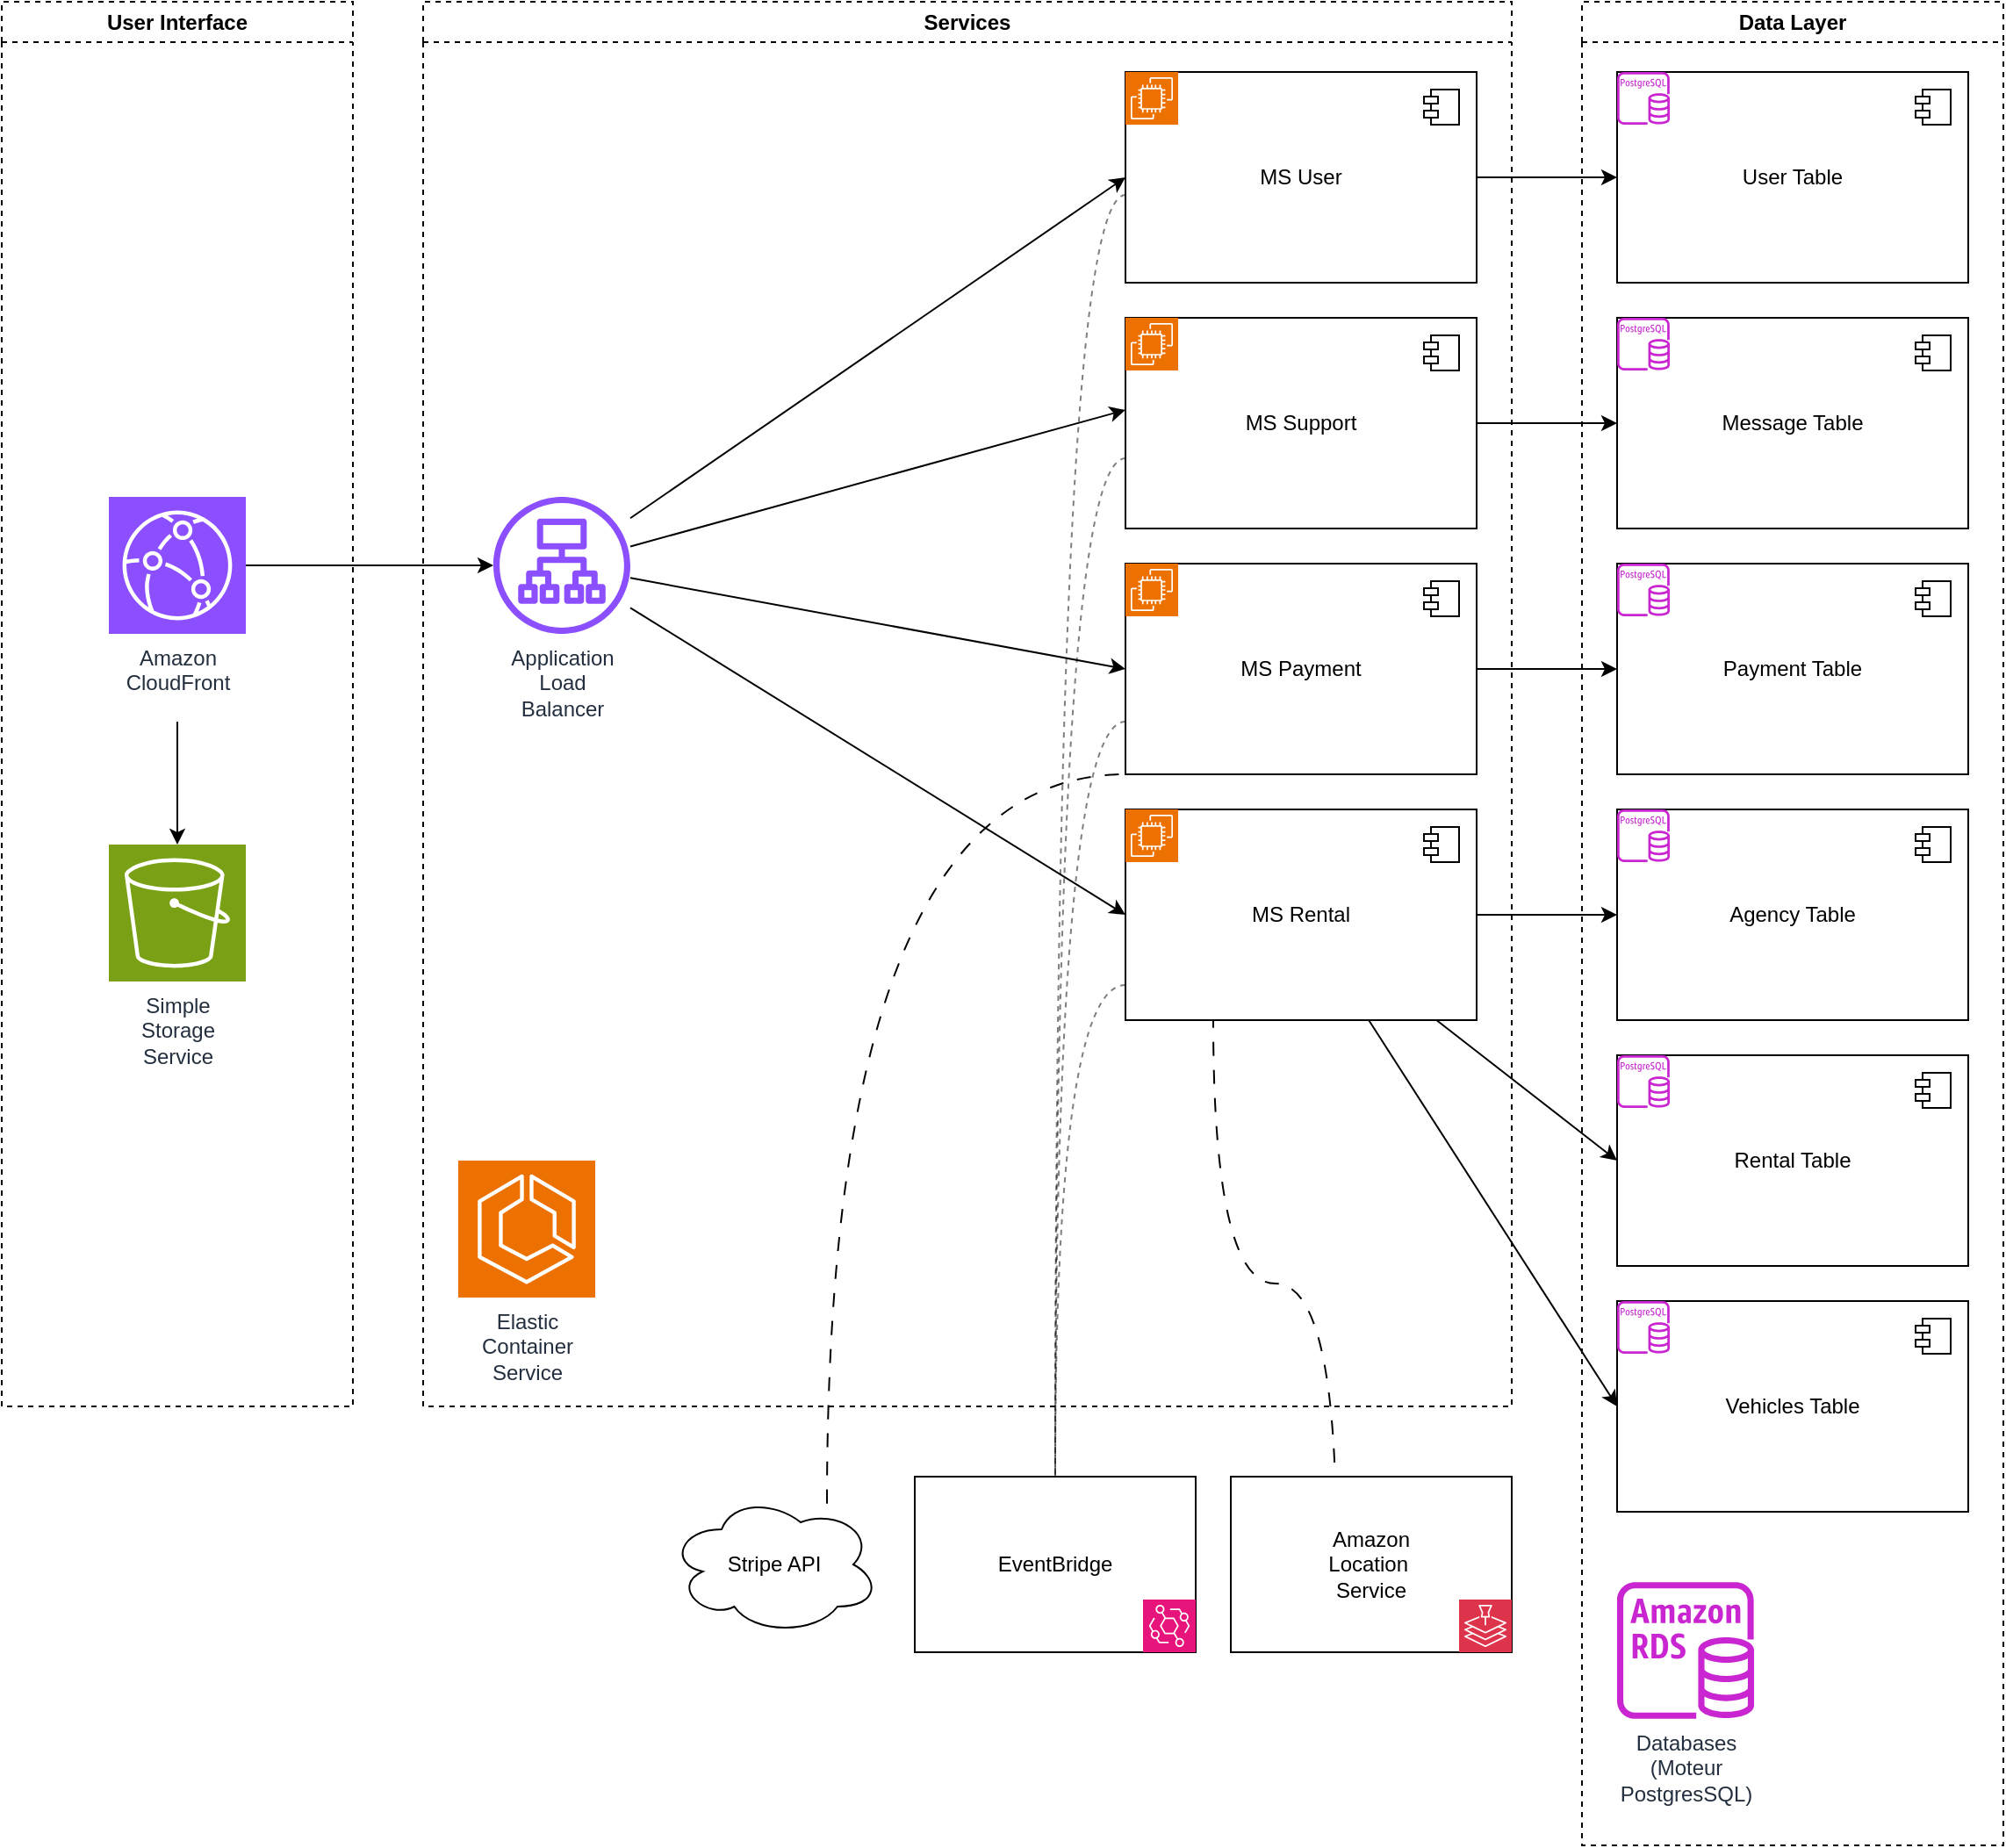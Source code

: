 <mxfile version="25.0.3">
  <diagram id="cz5hdwCHn2es3oHSi07s" name="Page-2">
    <mxGraphModel dx="1949" dy="1080" grid="1" gridSize="10" guides="1" tooltips="1" connect="1" arrows="1" fold="1" page="1" pageScale="1" pageWidth="827" pageHeight="1169" math="0" shadow="0">
      <root>
        <mxCell id="0" />
        <mxCell id="1" parent="0" />
        <mxCell id="n6iqtA9pawPMGEeuRGnq-2" value="User Interface" style="swimlane;whiteSpace=wrap;html=1;dashed=1;" parent="1" vertex="1">
          <mxGeometry x="40" y="80" width="200" height="800" as="geometry" />
        </mxCell>
        <mxCell id="nG6jIzAjd3M2EOjzeDXq-2" value="Simple&lt;div&gt;Storage&lt;/div&gt;&lt;div&gt;Service&lt;/div&gt;" style="sketch=0;points=[[0,0,0],[0.25,0,0],[0.5,0,0],[0.75,0,0],[1,0,0],[0,1,0],[0.25,1,0],[0.5,1,0],[0.75,1,0],[1,1,0],[0,0.25,0],[0,0.5,0],[0,0.75,0],[1,0.25,0],[1,0.5,0],[1,0.75,0]];outlineConnect=0;fontColor=#232F3E;fillColor=#7AA116;strokeColor=#ffffff;dashed=0;verticalLabelPosition=bottom;verticalAlign=top;align=center;html=1;fontSize=12;fontStyle=0;aspect=fixed;shape=mxgraph.aws4.resourceIcon;resIcon=mxgraph.aws4.s3;" parent="n6iqtA9pawPMGEeuRGnq-2" vertex="1">
          <mxGeometry x="61" y="480" width="78" height="78" as="geometry" />
        </mxCell>
        <mxCell id="nG6jIzAjd3M2EOjzeDXq-1" value="Amazon&lt;div&gt;CloudFront&lt;/div&gt;" style="sketch=0;points=[[0,0,0],[0.25,0,0],[0.5,0,0],[0.75,0,0],[1,0,0],[0,1,0],[0.25,1,0],[0.5,1,0],[0.75,1,0],[1,1,0],[0,0.25,0],[0,0.5,0],[0,0.75,0],[1,0.25,0],[1,0.5,0],[1,0.75,0]];outlineConnect=0;fontColor=#232F3E;fillColor=#8C4FFF;strokeColor=#ffffff;dashed=0;verticalLabelPosition=bottom;verticalAlign=top;align=center;html=1;fontSize=12;fontStyle=0;aspect=fixed;shape=mxgraph.aws4.resourceIcon;resIcon=mxgraph.aws4.cloudfront;" parent="n6iqtA9pawPMGEeuRGnq-2" vertex="1">
          <mxGeometry x="61" y="282" width="78" height="78" as="geometry" />
        </mxCell>
        <mxCell id="n6iqtA9pawPMGEeuRGnq-3" value="Services" style="swimlane;whiteSpace=wrap;html=1;dashed=1;" parent="1" vertex="1">
          <mxGeometry x="280" y="80" width="620" height="800" as="geometry" />
        </mxCell>
        <mxCell id="Qvafwn8KwQKeaf4Dy1DN-21" style="rounded=0;orthogonalLoop=1;jettySize=auto;html=1;entryX=0;entryY=0.5;entryDx=0;entryDy=0;" parent="n6iqtA9pawPMGEeuRGnq-3" source="nG6jIzAjd3M2EOjzeDXq-3" target="MJ6ArgX4UISKQnVTiwPL-12" edge="1">
          <mxGeometry relative="1" as="geometry" />
        </mxCell>
        <mxCell id="Qvafwn8KwQKeaf4Dy1DN-22" style="rounded=0;orthogonalLoop=1;jettySize=auto;html=1;entryX=0;entryY=0.75;entryDx=0;entryDy=0;" parent="n6iqtA9pawPMGEeuRGnq-3" source="nG6jIzAjd3M2EOjzeDXq-3" target="MJ6ArgX4UISKQnVTiwPL-10" edge="1">
          <mxGeometry relative="1" as="geometry" />
        </mxCell>
        <mxCell id="Qvafwn8KwQKeaf4Dy1DN-23" style="rounded=0;orthogonalLoop=1;jettySize=auto;html=1;entryX=0;entryY=0.5;entryDx=0;entryDy=0;" parent="n6iqtA9pawPMGEeuRGnq-3" source="nG6jIzAjd3M2EOjzeDXq-3" target="x-ptlECV4IZJqskLPKmx-1" edge="1">
          <mxGeometry relative="1" as="geometry" />
        </mxCell>
        <mxCell id="Qvafwn8KwQKeaf4Dy1DN-24" style="rounded=0;orthogonalLoop=1;jettySize=auto;html=1;entryX=0;entryY=0.5;entryDx=0;entryDy=0;" parent="n6iqtA9pawPMGEeuRGnq-3" source="nG6jIzAjd3M2EOjzeDXq-3" target="MJ6ArgX4UISKQnVTiwPL-2" edge="1">
          <mxGeometry relative="1" as="geometry" />
        </mxCell>
        <mxCell id="nG6jIzAjd3M2EOjzeDXq-3" value="Application&lt;div&gt;Load&lt;/div&gt;&lt;div&gt;Balancer&lt;/div&gt;" style="sketch=0;outlineConnect=0;fontColor=#232F3E;gradientColor=none;fillColor=#8C4FFF;strokeColor=none;dashed=0;verticalLabelPosition=bottom;verticalAlign=top;align=center;html=1;fontSize=12;fontStyle=0;aspect=fixed;pointerEvents=1;shape=mxgraph.aws4.application_load_balancer;" parent="n6iqtA9pawPMGEeuRGnq-3" vertex="1">
          <mxGeometry x="40" y="282" width="78" height="78" as="geometry" />
        </mxCell>
        <mxCell id="x-ptlECV4IZJqskLPKmx-5" value="" style="group" parent="n6iqtA9pawPMGEeuRGnq-3" vertex="1" connectable="0">
          <mxGeometry x="400" y="460" width="200" height="120" as="geometry" />
        </mxCell>
        <mxCell id="x-ptlECV4IZJqskLPKmx-1" value="MS Rental" style="rounded=0;whiteSpace=wrap;html=1;" parent="x-ptlECV4IZJqskLPKmx-5" vertex="1">
          <mxGeometry width="200" height="120" as="geometry" />
        </mxCell>
        <mxCell id="x-ptlECV4IZJqskLPKmx-2" value="" style="shape=module;jettyWidth=8;jettyHeight=4;" parent="x-ptlECV4IZJqskLPKmx-5" vertex="1">
          <mxGeometry x="170" y="10" width="20" height="20" as="geometry" />
        </mxCell>
        <mxCell id="x-ptlECV4IZJqskLPKmx-3" value="" style="sketch=0;points=[[0,0,0],[0.25,0,0],[0.5,0,0],[0.75,0,0],[1,0,0],[0,1,0],[0.25,1,0],[0.5,1,0],[0.75,1,0],[1,1,0],[0,0.25,0],[0,0.5,0],[0,0.75,0],[1,0.25,0],[1,0.5,0],[1,0.75,0]];outlineConnect=0;fontColor=#232F3E;fillColor=#ED7100;strokeColor=#ffffff;dashed=0;verticalLabelPosition=bottom;verticalAlign=top;align=center;html=1;fontSize=12;fontStyle=0;aspect=fixed;shape=mxgraph.aws4.resourceIcon;resIcon=mxgraph.aws4.ec2;" parent="x-ptlECV4IZJqskLPKmx-5" vertex="1">
          <mxGeometry width="30" height="30" as="geometry" />
        </mxCell>
        <mxCell id="x-ptlECV4IZJqskLPKmx-4" value="" style="shape=image;html=1;verticalAlign=top;verticalLabelPosition=bottom;labelBackgroundColor=#ffffff;imageAspect=0;aspect=fixed;image=https://cdn1.iconfinder.com/data/icons/unicons-line-vol-3/24/docker-128.png" parent="x-ptlECV4IZJqskLPKmx-5" vertex="1">
          <mxGeometry y="30" width="30" height="30" as="geometry" />
        </mxCell>
        <mxCell id="Qvafwn8KwQKeaf4Dy1DN-28" value="" style="shape=image;html=1;verticalAlign=top;verticalLabelPosition=bottom;labelBackgroundColor=#ffffff;imageAspect=0;aspect=fixed;image=https://cdn2.iconfinder.com/data/icons/boxicons-logos/24/bxl-spring-boot-128.png" parent="x-ptlECV4IZJqskLPKmx-5" vertex="1">
          <mxGeometry y="60" width="30" height="30" as="geometry" />
        </mxCell>
        <mxCell id="MJ6ArgX4UISKQnVTiwPL-11" value="" style="group" parent="n6iqtA9pawPMGEeuRGnq-3" vertex="1" connectable="0">
          <mxGeometry x="400" y="40" width="200" height="120" as="geometry" />
        </mxCell>
        <mxCell id="MJ6ArgX4UISKQnVTiwPL-12" value="MS User" style="rounded=0;whiteSpace=wrap;html=1;" parent="MJ6ArgX4UISKQnVTiwPL-11" vertex="1">
          <mxGeometry width="200" height="120" as="geometry" />
        </mxCell>
        <mxCell id="MJ6ArgX4UISKQnVTiwPL-13" value="" style="shape=module;jettyWidth=8;jettyHeight=4;" parent="MJ6ArgX4UISKQnVTiwPL-11" vertex="1">
          <mxGeometry x="170" y="10" width="20" height="20" as="geometry" />
        </mxCell>
        <mxCell id="MJ6ArgX4UISKQnVTiwPL-14" value="" style="sketch=0;points=[[0,0,0],[0.25,0,0],[0.5,0,0],[0.75,0,0],[1,0,0],[0,1,0],[0.25,1,0],[0.5,1,0],[0.75,1,0],[1,1,0],[0,0.25,0],[0,0.5,0],[0,0.75,0],[1,0.25,0],[1,0.5,0],[1,0.75,0]];outlineConnect=0;fontColor=#232F3E;fillColor=#ED7100;strokeColor=#ffffff;dashed=0;verticalLabelPosition=bottom;verticalAlign=top;align=center;html=1;fontSize=12;fontStyle=0;aspect=fixed;shape=mxgraph.aws4.resourceIcon;resIcon=mxgraph.aws4.ec2;" parent="MJ6ArgX4UISKQnVTiwPL-11" vertex="1">
          <mxGeometry width="30" height="30" as="geometry" />
        </mxCell>
        <mxCell id="MJ6ArgX4UISKQnVTiwPL-15" value="" style="shape=image;html=1;verticalAlign=top;verticalLabelPosition=bottom;labelBackgroundColor=#ffffff;imageAspect=0;aspect=fixed;image=https://cdn1.iconfinder.com/data/icons/unicons-line-vol-3/24/docker-128.png" parent="MJ6ArgX4UISKQnVTiwPL-11" vertex="1">
          <mxGeometry y="30" width="30" height="30" as="geometry" />
        </mxCell>
        <mxCell id="MJ6ArgX4UISKQnVTiwPL-6" value="" style="group" parent="n6iqtA9pawPMGEeuRGnq-3" vertex="1" connectable="0">
          <mxGeometry x="400" y="180" width="200" height="120" as="geometry" />
        </mxCell>
        <mxCell id="MJ6ArgX4UISKQnVTiwPL-7" value="MS Support" style="rounded=0;whiteSpace=wrap;html=1;" parent="MJ6ArgX4UISKQnVTiwPL-6" vertex="1">
          <mxGeometry width="200" height="120" as="geometry" />
        </mxCell>
        <mxCell id="MJ6ArgX4UISKQnVTiwPL-8" value="" style="shape=module;jettyWidth=8;jettyHeight=4;" parent="MJ6ArgX4UISKQnVTiwPL-6" vertex="1">
          <mxGeometry x="170" y="10" width="20" height="20" as="geometry" />
        </mxCell>
        <mxCell id="MJ6ArgX4UISKQnVTiwPL-9" value="" style="sketch=0;points=[[0,0,0],[0.25,0,0],[0.5,0,0],[0.75,0,0],[1,0,0],[0,1,0],[0.25,1,0],[0.5,1,0],[0.75,1,0],[1,1,0],[0,0.25,0],[0,0.5,0],[0,0.75,0],[1,0.25,0],[1,0.5,0],[1,0.75,0]];outlineConnect=0;fontColor=#232F3E;fillColor=#ED7100;strokeColor=#ffffff;dashed=0;verticalLabelPosition=bottom;verticalAlign=top;align=center;html=1;fontSize=12;fontStyle=0;aspect=fixed;shape=mxgraph.aws4.resourceIcon;resIcon=mxgraph.aws4.ec2;" parent="MJ6ArgX4UISKQnVTiwPL-6" vertex="1">
          <mxGeometry width="30" height="30" as="geometry" />
        </mxCell>
        <mxCell id="MJ6ArgX4UISKQnVTiwPL-10" value="" style="shape=image;html=1;verticalAlign=top;verticalLabelPosition=bottom;labelBackgroundColor=#ffffff;imageAspect=0;aspect=fixed;image=https://cdn1.iconfinder.com/data/icons/unicons-line-vol-3/24/docker-128.png" parent="MJ6ArgX4UISKQnVTiwPL-6" vertex="1">
          <mxGeometry y="30" width="30" height="30" as="geometry" />
        </mxCell>
        <mxCell id="Qvafwn8KwQKeaf4Dy1DN-27" value="" style="shape=image;html=1;verticalAlign=top;verticalLabelPosition=bottom;labelBackgroundColor=#ffffff;imageAspect=0;aspect=fixed;image=https://cdn2.iconfinder.com/data/icons/boxicons-logos/24/bxl-spring-boot-128.png" parent="MJ6ArgX4UISKQnVTiwPL-6" vertex="1">
          <mxGeometry y="60" width="30" height="30" as="geometry" />
        </mxCell>
        <mxCell id="MJ6ArgX4UISKQnVTiwPL-1" value="" style="group" parent="n6iqtA9pawPMGEeuRGnq-3" vertex="1" connectable="0">
          <mxGeometry x="400" y="320" width="200" height="120" as="geometry" />
        </mxCell>
        <mxCell id="MJ6ArgX4UISKQnVTiwPL-2" value="MS Payment" style="rounded=0;whiteSpace=wrap;html=1;" parent="MJ6ArgX4UISKQnVTiwPL-1" vertex="1">
          <mxGeometry width="200" height="120" as="geometry" />
        </mxCell>
        <mxCell id="MJ6ArgX4UISKQnVTiwPL-3" value="" style="shape=module;jettyWidth=8;jettyHeight=4;" parent="MJ6ArgX4UISKQnVTiwPL-1" vertex="1">
          <mxGeometry x="170" y="10" width="20" height="20" as="geometry" />
        </mxCell>
        <mxCell id="MJ6ArgX4UISKQnVTiwPL-4" value="" style="sketch=0;points=[[0,0,0],[0.25,0,0],[0.5,0,0],[0.75,0,0],[1,0,0],[0,1,0],[0.25,1,0],[0.5,1,0],[0.75,1,0],[1,1,0],[0,0.25,0],[0,0.5,0],[0,0.75,0],[1,0.25,0],[1,0.5,0],[1,0.75,0]];outlineConnect=0;fontColor=#232F3E;fillColor=#ED7100;strokeColor=#ffffff;dashed=0;verticalLabelPosition=bottom;verticalAlign=top;align=center;html=1;fontSize=12;fontStyle=0;aspect=fixed;shape=mxgraph.aws4.resourceIcon;resIcon=mxgraph.aws4.ec2;" parent="MJ6ArgX4UISKQnVTiwPL-1" vertex="1">
          <mxGeometry width="30" height="30" as="geometry" />
        </mxCell>
        <mxCell id="MJ6ArgX4UISKQnVTiwPL-5" value="" style="shape=image;html=1;verticalAlign=top;verticalLabelPosition=bottom;labelBackgroundColor=#ffffff;imageAspect=0;aspect=fixed;image=https://cdn1.iconfinder.com/data/icons/unicons-line-vol-3/24/docker-128.png" parent="MJ6ArgX4UISKQnVTiwPL-1" vertex="1">
          <mxGeometry y="30" width="30" height="30" as="geometry" />
        </mxCell>
        <mxCell id="Qvafwn8KwQKeaf4Dy1DN-29" value="" style="shape=image;html=1;verticalAlign=top;verticalLabelPosition=bottom;labelBackgroundColor=#ffffff;imageAspect=0;aspect=fixed;image=https://cdn2.iconfinder.com/data/icons/boxicons-logos/24/bxl-spring-boot-128.png" parent="MJ6ArgX4UISKQnVTiwPL-1" vertex="1">
          <mxGeometry y="60" width="30" height="30" as="geometry" />
        </mxCell>
        <mxCell id="Qvafwn8KwQKeaf4Dy1DN-26" value="" style="shape=image;html=1;verticalAlign=top;verticalLabelPosition=bottom;labelBackgroundColor=#ffffff;imageAspect=0;aspect=fixed;image=https://cdn2.iconfinder.com/data/icons/boxicons-logos/24/bxl-spring-boot-128.png" parent="n6iqtA9pawPMGEeuRGnq-3" vertex="1">
          <mxGeometry x="400" y="100" width="30" height="30" as="geometry" />
        </mxCell>
        <mxCell id="nG6jIzAjd3M2EOjzeDXq-4" value="Elastic&lt;div&gt;Container&lt;div&gt;Service&lt;/div&gt;&lt;/div&gt;" style="sketch=0;points=[[0,0,0],[0.25,0,0],[0.5,0,0],[0.75,0,0],[1,0,0],[0,1,0],[0.25,1,0],[0.5,1,0],[0.75,1,0],[1,1,0],[0,0.25,0],[0,0.5,0],[0,0.75,0],[1,0.25,0],[1,0.5,0],[1,0.75,0]];outlineConnect=0;fontColor=#232F3E;fillColor=#ED7100;strokeColor=#ffffff;dashed=0;verticalLabelPosition=bottom;verticalAlign=top;align=center;html=1;fontSize=12;fontStyle=0;aspect=fixed;shape=mxgraph.aws4.resourceIcon;resIcon=mxgraph.aws4.ecs;" parent="n6iqtA9pawPMGEeuRGnq-3" vertex="1">
          <mxGeometry x="20" y="660" width="78" height="78" as="geometry" />
        </mxCell>
        <mxCell id="MJ6ArgX4UISKQnVTiwPL-16" value="Data Layer" style="swimlane;whiteSpace=wrap;html=1;dashed=1;" parent="1" vertex="1">
          <mxGeometry x="940" y="80" width="240" height="1050" as="geometry" />
        </mxCell>
        <mxCell id="Qvafwn8KwQKeaf4Dy1DN-1" value="" style="group" parent="MJ6ArgX4UISKQnVTiwPL-16" vertex="1" connectable="0">
          <mxGeometry x="20" y="40" width="200" height="120" as="geometry" />
        </mxCell>
        <mxCell id="Qvafwn8KwQKeaf4Dy1DN-2" value="User Table" style="rounded=0;whiteSpace=wrap;html=1;" parent="Qvafwn8KwQKeaf4Dy1DN-1" vertex="1">
          <mxGeometry width="200" height="120" as="geometry" />
        </mxCell>
        <mxCell id="Qvafwn8KwQKeaf4Dy1DN-3" value="" style="shape=module;jettyWidth=8;jettyHeight=4;" parent="Qvafwn8KwQKeaf4Dy1DN-1" vertex="1">
          <mxGeometry x="170" y="10" width="20" height="20" as="geometry" />
        </mxCell>
        <mxCell id="Qvafwn8KwQKeaf4Dy1DN-6" value="" style="sketch=0;outlineConnect=0;fontColor=#232F3E;gradientColor=none;fillColor=#C925D1;strokeColor=none;dashed=0;verticalLabelPosition=bottom;verticalAlign=top;align=center;html=1;fontSize=12;fontStyle=0;aspect=fixed;pointerEvents=1;shape=mxgraph.aws4.rds_postgresql_instance;" parent="Qvafwn8KwQKeaf4Dy1DN-1" vertex="1">
          <mxGeometry width="30" height="30" as="geometry" />
        </mxCell>
        <mxCell id="Qvafwn8KwQKeaf4Dy1DN-7" value="" style="group" parent="MJ6ArgX4UISKQnVTiwPL-16" vertex="1" connectable="0">
          <mxGeometry x="20" y="180" width="200" height="120" as="geometry" />
        </mxCell>
        <mxCell id="Qvafwn8KwQKeaf4Dy1DN-8" value="Message Table" style="rounded=0;whiteSpace=wrap;html=1;" parent="Qvafwn8KwQKeaf4Dy1DN-7" vertex="1">
          <mxGeometry width="200" height="120" as="geometry" />
        </mxCell>
        <mxCell id="Qvafwn8KwQKeaf4Dy1DN-9" value="" style="shape=module;jettyWidth=8;jettyHeight=4;" parent="Qvafwn8KwQKeaf4Dy1DN-7" vertex="1">
          <mxGeometry x="170" y="10" width="20" height="20" as="geometry" />
        </mxCell>
        <mxCell id="Qvafwn8KwQKeaf4Dy1DN-10" value="" style="sketch=0;outlineConnect=0;fontColor=#232F3E;gradientColor=none;fillColor=#C925D1;strokeColor=none;dashed=0;verticalLabelPosition=bottom;verticalAlign=top;align=center;html=1;fontSize=12;fontStyle=0;aspect=fixed;pointerEvents=1;shape=mxgraph.aws4.rds_postgresql_instance;" parent="Qvafwn8KwQKeaf4Dy1DN-7" vertex="1">
          <mxGeometry width="30" height="30" as="geometry" />
        </mxCell>
        <mxCell id="Qvafwn8KwQKeaf4Dy1DN-16" value="" style="group" parent="MJ6ArgX4UISKQnVTiwPL-16" vertex="1" connectable="0">
          <mxGeometry x="20" y="320" width="200" height="120" as="geometry" />
        </mxCell>
        <mxCell id="Qvafwn8KwQKeaf4Dy1DN-17" value="Payment Table" style="rounded=0;whiteSpace=wrap;html=1;" parent="Qvafwn8KwQKeaf4Dy1DN-16" vertex="1">
          <mxGeometry width="200" height="120" as="geometry" />
        </mxCell>
        <mxCell id="Qvafwn8KwQKeaf4Dy1DN-18" value="" style="shape=module;jettyWidth=8;jettyHeight=4;" parent="Qvafwn8KwQKeaf4Dy1DN-16" vertex="1">
          <mxGeometry x="170" y="10" width="20" height="20" as="geometry" />
        </mxCell>
        <mxCell id="Qvafwn8KwQKeaf4Dy1DN-19" value="" style="sketch=0;outlineConnect=0;fontColor=#232F3E;gradientColor=none;fillColor=#C925D1;strokeColor=none;dashed=0;verticalLabelPosition=bottom;verticalAlign=top;align=center;html=1;fontSize=12;fontStyle=0;aspect=fixed;pointerEvents=1;shape=mxgraph.aws4.rds_postgresql_instance;" parent="Qvafwn8KwQKeaf4Dy1DN-16" vertex="1">
          <mxGeometry width="30" height="30" as="geometry" />
        </mxCell>
        <mxCell id="nG6jIzAjd3M2EOjzeDXq-7" value="Databases&lt;div&gt;&lt;span style=&quot;background-color: initial;&quot;&gt;(Moteur&lt;/span&gt;&lt;/div&gt;&lt;div&gt;&lt;span style=&quot;background-color: initial;&quot;&gt;PostgresSQL)&lt;/span&gt;&lt;/div&gt;" style="sketch=0;outlineConnect=0;fontColor=#232F3E;gradientColor=none;fillColor=#C925D1;strokeColor=none;dashed=0;verticalLabelPosition=bottom;verticalAlign=top;align=center;html=1;fontSize=12;fontStyle=0;aspect=fixed;pointerEvents=1;shape=mxgraph.aws4.rds_instance;" parent="MJ6ArgX4UISKQnVTiwPL-16" vertex="1">
          <mxGeometry x="20" y="900" width="78" height="78" as="geometry" />
        </mxCell>
        <mxCell id="UwdCPPnRiEI7JC4R3MxX-11" value="" style="group" parent="MJ6ArgX4UISKQnVTiwPL-16" vertex="1" connectable="0">
          <mxGeometry x="20" y="460" width="200" height="120" as="geometry" />
        </mxCell>
        <mxCell id="UwdCPPnRiEI7JC4R3MxX-5" value="Agency Table" style="rounded=0;whiteSpace=wrap;html=1;" parent="UwdCPPnRiEI7JC4R3MxX-11" vertex="1">
          <mxGeometry width="200" height="120" as="geometry" />
        </mxCell>
        <mxCell id="UwdCPPnRiEI7JC4R3MxX-6" value="" style="shape=module;jettyWidth=8;jettyHeight=4;" parent="UwdCPPnRiEI7JC4R3MxX-11" vertex="1">
          <mxGeometry x="170" y="10" width="20" height="20" as="geometry" />
        </mxCell>
        <mxCell id="UwdCPPnRiEI7JC4R3MxX-7" value="" style="sketch=0;outlineConnect=0;fontColor=#232F3E;gradientColor=none;fillColor=#C925D1;strokeColor=none;dashed=0;verticalLabelPosition=bottom;verticalAlign=top;align=center;html=1;fontSize=12;fontStyle=0;aspect=fixed;pointerEvents=1;shape=mxgraph.aws4.rds_postgresql_instance;" parent="UwdCPPnRiEI7JC4R3MxX-11" vertex="1">
          <mxGeometry width="30" height="30" as="geometry" />
        </mxCell>
        <mxCell id="UwdCPPnRiEI7JC4R3MxX-12" value="" style="group" parent="MJ6ArgX4UISKQnVTiwPL-16" vertex="1" connectable="0">
          <mxGeometry x="20" y="600" width="200" height="120" as="geometry" />
        </mxCell>
        <mxCell id="UwdCPPnRiEI7JC4R3MxX-13" value="Rental Table" style="rounded=0;whiteSpace=wrap;html=1;" parent="UwdCPPnRiEI7JC4R3MxX-12" vertex="1">
          <mxGeometry width="200" height="120" as="geometry" />
        </mxCell>
        <mxCell id="UwdCPPnRiEI7JC4R3MxX-14" value="" style="shape=module;jettyWidth=8;jettyHeight=4;" parent="UwdCPPnRiEI7JC4R3MxX-12" vertex="1">
          <mxGeometry x="170" y="10" width="20" height="20" as="geometry" />
        </mxCell>
        <mxCell id="UwdCPPnRiEI7JC4R3MxX-15" value="" style="sketch=0;outlineConnect=0;fontColor=#232F3E;gradientColor=none;fillColor=#C925D1;strokeColor=none;dashed=0;verticalLabelPosition=bottom;verticalAlign=top;align=center;html=1;fontSize=12;fontStyle=0;aspect=fixed;pointerEvents=1;shape=mxgraph.aws4.rds_postgresql_instance;" parent="UwdCPPnRiEI7JC4R3MxX-12" vertex="1">
          <mxGeometry width="30" height="30" as="geometry" />
        </mxCell>
        <mxCell id="Qvafwn8KwQKeaf4Dy1DN-11" value="" style="group" parent="MJ6ArgX4UISKQnVTiwPL-16" vertex="1" connectable="0">
          <mxGeometry x="20" y="740" width="200" height="120" as="geometry" />
        </mxCell>
        <mxCell id="Qvafwn8KwQKeaf4Dy1DN-12" value="Vehicles Table" style="rounded=0;whiteSpace=wrap;html=1;" parent="Qvafwn8KwQKeaf4Dy1DN-11" vertex="1">
          <mxGeometry width="200" height="120" as="geometry" />
        </mxCell>
        <mxCell id="Qvafwn8KwQKeaf4Dy1DN-13" value="" style="shape=module;jettyWidth=8;jettyHeight=4;" parent="Qvafwn8KwQKeaf4Dy1DN-11" vertex="1">
          <mxGeometry x="170" y="10" width="20" height="20" as="geometry" />
        </mxCell>
        <mxCell id="Qvafwn8KwQKeaf4Dy1DN-14" value="" style="sketch=0;outlineConnect=0;fontColor=#232F3E;gradientColor=none;fillColor=#C925D1;strokeColor=none;dashed=0;verticalLabelPosition=bottom;verticalAlign=top;align=center;html=1;fontSize=12;fontStyle=0;aspect=fixed;pointerEvents=1;shape=mxgraph.aws4.rds_postgresql_instance;" parent="Qvafwn8KwQKeaf4Dy1DN-11" vertex="1">
          <mxGeometry width="30" height="30" as="geometry" />
        </mxCell>
        <mxCell id="Qvafwn8KwQKeaf4Dy1DN-20" style="edgeStyle=orthogonalEdgeStyle;rounded=0;orthogonalLoop=1;jettySize=auto;html=1;" parent="1" source="nG6jIzAjd3M2EOjzeDXq-1" target="nG6jIzAjd3M2EOjzeDXq-3" edge="1">
          <mxGeometry relative="1" as="geometry" />
        </mxCell>
        <mxCell id="Qvafwn8KwQKeaf4Dy1DN-25" value="" style="endArrow=none;html=1;rounded=0;exitX=0.5;exitY=0;exitDx=0;exitDy=0;exitPerimeter=0;startArrow=classic;startFill=1;endFill=0;" parent="1" source="nG6jIzAjd3M2EOjzeDXq-2" edge="1">
          <mxGeometry width="50" height="50" relative="1" as="geometry">
            <mxPoint x="560" y="550" as="sourcePoint" />
            <mxPoint x="140" y="490" as="targetPoint" />
          </mxGeometry>
        </mxCell>
        <mxCell id="Qvafwn8KwQKeaf4Dy1DN-30" style="edgeStyle=orthogonalEdgeStyle;rounded=0;orthogonalLoop=1;jettySize=auto;html=1;entryX=0;entryY=0.5;entryDx=0;entryDy=0;" parent="1" source="MJ6ArgX4UISKQnVTiwPL-12" target="Qvafwn8KwQKeaf4Dy1DN-2" edge="1">
          <mxGeometry relative="1" as="geometry" />
        </mxCell>
        <mxCell id="Qvafwn8KwQKeaf4Dy1DN-31" style="edgeStyle=orthogonalEdgeStyle;rounded=0;orthogonalLoop=1;jettySize=auto;html=1;entryX=0;entryY=0.5;entryDx=0;entryDy=0;" parent="1" source="MJ6ArgX4UISKQnVTiwPL-7" target="Qvafwn8KwQKeaf4Dy1DN-8" edge="1">
          <mxGeometry relative="1" as="geometry" />
        </mxCell>
        <mxCell id="Qvafwn8KwQKeaf4Dy1DN-33" style="edgeStyle=orthogonalEdgeStyle;rounded=0;orthogonalLoop=1;jettySize=auto;html=1;entryX=0;entryY=0.5;entryDx=0;entryDy=0;" parent="1" source="MJ6ArgX4UISKQnVTiwPL-2" target="Qvafwn8KwQKeaf4Dy1DN-17" edge="1">
          <mxGeometry relative="1" as="geometry" />
        </mxCell>
        <mxCell id="19KvtHwgkEqQKszhok2N-13" style="edgeStyle=orthogonalEdgeStyle;rounded=0;orthogonalLoop=1;jettySize=auto;html=1;entryX=0;entryY=1;entryDx=0;entryDy=0;curved=1;endArrow=none;endFill=0;dashed=1;dashPattern=8 8;" edge="1" parent="1" source="7MnmiuKwdbXsSGoMPt2v-1" target="MJ6ArgX4UISKQnVTiwPL-2">
          <mxGeometry relative="1" as="geometry">
            <Array as="points">
              <mxPoint x="510" y="520" />
            </Array>
          </mxGeometry>
        </mxCell>
        <mxCell id="7MnmiuKwdbXsSGoMPt2v-1" value="Stripe API" style="ellipse;shape=cloud;whiteSpace=wrap;html=1;" parent="1" vertex="1">
          <mxGeometry x="420" y="930" width="120" height="80" as="geometry" />
        </mxCell>
        <mxCell id="Qvafwn8KwQKeaf4Dy1DN-32" style="rounded=0;orthogonalLoop=1;jettySize=auto;html=1;entryX=0;entryY=0.5;entryDx=0;entryDy=0;" parent="1" source="x-ptlECV4IZJqskLPKmx-1" target="Qvafwn8KwQKeaf4Dy1DN-12" edge="1">
          <mxGeometry relative="1" as="geometry" />
        </mxCell>
        <mxCell id="UwdCPPnRiEI7JC4R3MxX-16" style="rounded=0;orthogonalLoop=1;jettySize=auto;html=1;entryX=0;entryY=0.5;entryDx=0;entryDy=0;" parent="1" source="x-ptlECV4IZJqskLPKmx-1" target="UwdCPPnRiEI7JC4R3MxX-13" edge="1">
          <mxGeometry relative="1" as="geometry" />
        </mxCell>
        <mxCell id="UwdCPPnRiEI7JC4R3MxX-17" style="rounded=0;orthogonalLoop=1;jettySize=auto;html=1;entryX=0;entryY=0.5;entryDx=0;entryDy=0;" parent="1" source="x-ptlECV4IZJqskLPKmx-1" target="UwdCPPnRiEI7JC4R3MxX-5" edge="1">
          <mxGeometry relative="1" as="geometry" />
        </mxCell>
        <mxCell id="UwdCPPnRiEI7JC4R3MxX-22" style="edgeStyle=orthogonalEdgeStyle;rounded=0;orthogonalLoop=1;jettySize=auto;html=1;entryX=0.25;entryY=1;entryDx=0;entryDy=0;curved=1;endArrow=none;endFill=0;dashed=1;dashPattern=8 8;" parent="1" target="x-ptlECV4IZJqskLPKmx-1" edge="1">
          <mxGeometry relative="1" as="geometry">
            <mxPoint x="800" y="960.0" as="sourcePoint" />
          </mxGeometry>
        </mxCell>
        <mxCell id="UwdCPPnRiEI7JC4R3MxX-23" value="" style="group" parent="1" vertex="1" connectable="0">
          <mxGeometry x="740" y="920" width="160" height="100" as="geometry" />
        </mxCell>
        <mxCell id="UwdCPPnRiEI7JC4R3MxX-20" value="Amazon&lt;div&gt;Location&amp;nbsp;&lt;/div&gt;&lt;div&gt;Service&lt;/div&gt;" style="rounded=0;whiteSpace=wrap;html=1;" parent="UwdCPPnRiEI7JC4R3MxX-23" vertex="1">
          <mxGeometry width="160" height="100" as="geometry" />
        </mxCell>
        <mxCell id="UwdCPPnRiEI7JC4R3MxX-19" value="" style="sketch=0;points=[[0,0,0],[0.25,0,0],[0.5,0,0],[0.75,0,0],[1,0,0],[0,1,0],[0.25,1,0],[0.5,1,0],[0.75,1,0],[1,1,0],[0,0.25,0],[0,0.5,0],[0,0.75,0],[1,0.25,0],[1,0.5,0],[1,0.75,0]];outlineConnect=0;fontColor=#232F3E;fillColor=#DD344C;strokeColor=#ffffff;dashed=0;verticalLabelPosition=bottom;verticalAlign=top;align=center;html=1;fontSize=12;fontStyle=0;aspect=fixed;shape=mxgraph.aws4.resourceIcon;resIcon=mxgraph.aws4.location_service;" parent="UwdCPPnRiEI7JC4R3MxX-23" vertex="1">
          <mxGeometry x="130" y="70" width="30" height="30" as="geometry" />
        </mxCell>
        <mxCell id="19KvtHwgkEqQKszhok2N-12" value="" style="group" vertex="1" connectable="0" parent="1">
          <mxGeometry x="560" y="920" width="160" height="100" as="geometry" />
        </mxCell>
        <mxCell id="19KvtHwgkEqQKszhok2N-8" value="EventBridge" style="rounded=0;whiteSpace=wrap;html=1;" vertex="1" parent="19KvtHwgkEqQKszhok2N-12">
          <mxGeometry width="160" height="100" as="geometry" />
        </mxCell>
        <mxCell id="19KvtHwgkEqQKszhok2N-11" value="" style="sketch=0;points=[[0,0,0],[0.25,0,0],[0.5,0,0],[0.75,0,0],[1,0,0],[0,1,0],[0.25,1,0],[0.5,1,0],[0.75,1,0],[1,1,0],[0,0.25,0],[0,0.5,0],[0,0.75,0],[1,0.25,0],[1,0.5,0],[1,0.75,0]];outlineConnect=0;fontColor=#232F3E;fillColor=#E7157B;strokeColor=#ffffff;dashed=0;verticalLabelPosition=bottom;verticalAlign=top;align=center;html=1;fontSize=12;fontStyle=0;aspect=fixed;shape=mxgraph.aws4.resourceIcon;resIcon=mxgraph.aws4.eventbridge;" vertex="1" parent="19KvtHwgkEqQKszhok2N-12">
          <mxGeometry x="130" y="70" width="30" height="30" as="geometry" />
        </mxCell>
        <mxCell id="19KvtHwgkEqQKszhok2N-23" style="edgeStyle=orthogonalEdgeStyle;rounded=0;orthogonalLoop=1;jettySize=auto;html=1;entryX=0.5;entryY=0;entryDx=0;entryDy=0;curved=1;endArrow=none;endFill=0;dashed=1;opacity=50;" edge="1" parent="1" source="x-ptlECV4IZJqskLPKmx-1" target="19KvtHwgkEqQKszhok2N-8">
          <mxGeometry relative="1" as="geometry">
            <Array as="points">
              <mxPoint x="640" y="640" />
            </Array>
          </mxGeometry>
        </mxCell>
        <mxCell id="19KvtHwgkEqQKszhok2N-24" style="edgeStyle=orthogonalEdgeStyle;rounded=0;orthogonalLoop=1;jettySize=auto;html=1;entryX=0.5;entryY=0;entryDx=0;entryDy=0;curved=1;endArrow=none;endFill=0;dashed=1;opacity=50;" edge="1" parent="1" source="MJ6ArgX4UISKQnVTiwPL-2" target="19KvtHwgkEqQKszhok2N-8">
          <mxGeometry relative="1" as="geometry">
            <Array as="points">
              <mxPoint x="640" y="490" />
            </Array>
          </mxGeometry>
        </mxCell>
        <mxCell id="19KvtHwgkEqQKszhok2N-25" style="edgeStyle=orthogonalEdgeStyle;rounded=0;orthogonalLoop=1;jettySize=auto;html=1;entryX=0.5;entryY=0;entryDx=0;entryDy=0;curved=1;endArrow=none;endFill=0;dashed=1;opacity=50;" edge="1" parent="1" source="MJ6ArgX4UISKQnVTiwPL-7" target="19KvtHwgkEqQKszhok2N-8">
          <mxGeometry relative="1" as="geometry">
            <Array as="points">
              <mxPoint x="640" y="340" />
            </Array>
          </mxGeometry>
        </mxCell>
        <mxCell id="19KvtHwgkEqQKszhok2N-27" style="edgeStyle=orthogonalEdgeStyle;rounded=0;orthogonalLoop=1;jettySize=auto;html=1;entryX=0.5;entryY=0;entryDx=0;entryDy=0;curved=1;endArrow=none;endFill=0;dashed=1;opacity=50;" edge="1" parent="1" source="MJ6ArgX4UISKQnVTiwPL-12" target="19KvtHwgkEqQKszhok2N-8">
          <mxGeometry relative="1" as="geometry">
            <Array as="points">
              <mxPoint x="640" y="190" />
            </Array>
          </mxGeometry>
        </mxCell>
      </root>
    </mxGraphModel>
  </diagram>
</mxfile>
